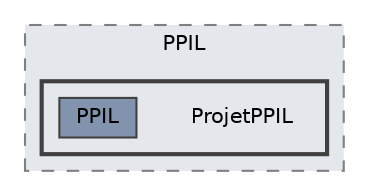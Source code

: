 digraph "/Users/thuillercolin/Documents/Cours/License/L3_Maths-Info/S6/PPIL/ProjetPPIL"
{
 // LATEX_PDF_SIZE
  bgcolor="transparent";
  edge [fontname=Helvetica,fontsize=10,labelfontname=Helvetica,labelfontsize=10];
  node [fontname=Helvetica,fontsize=10,shape=box,height=0.2,width=0.4];
  compound=true
  subgraph clusterdir_27d516afa10d703d23bec638fc5532b6 {
    graph [ bgcolor="#e4e8ed", pencolor="grey50", label="PPIL", fontname=Helvetica,fontsize=10 style="filled,dashed", URL="dir_27d516afa10d703d23bec638fc5532b6.html",tooltip=""]
  subgraph clusterdir_a1ea8594298b1a6b3ddabdf268acf5c6 {
    graph [ bgcolor="#e4e8ed", pencolor="grey25", label="", fontname=Helvetica,fontsize=10 style="filled,bold", URL="dir_a1ea8594298b1a6b3ddabdf268acf5c6.html",tooltip=""]
    dir_a1ea8594298b1a6b3ddabdf268acf5c6 [shape=plaintext, label="ProjetPPIL"];
  dir_07c67e5703d19e49eebd28a5a68f008b [label="PPIL", fillcolor="#8193ad", color="grey25", style="filled", URL="dir_07c67e5703d19e49eebd28a5a68f008b.html",tooltip=""];
  }
  }
}
